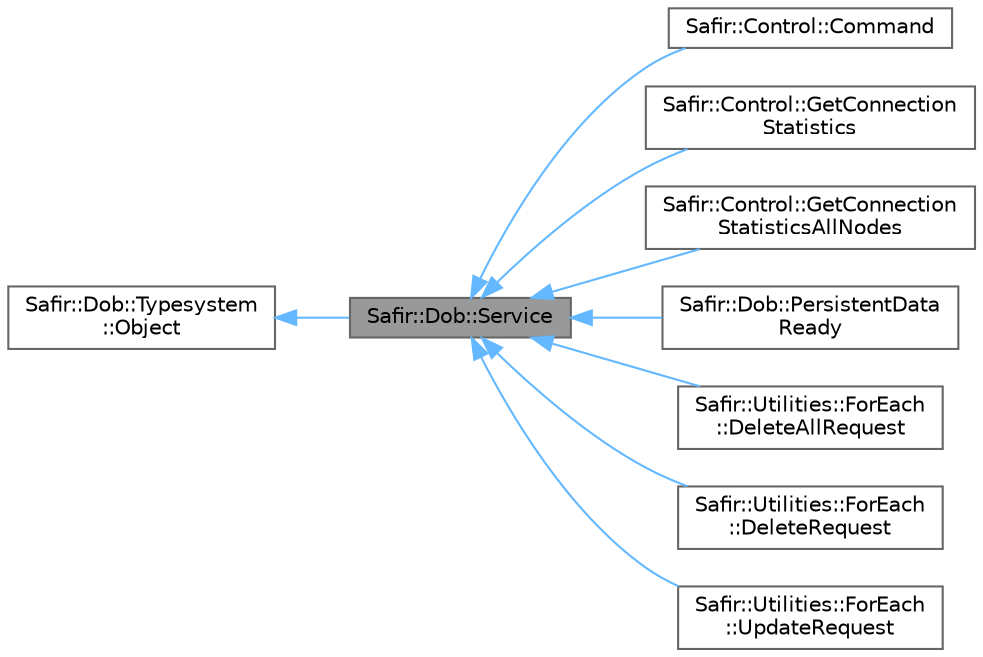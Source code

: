 digraph "Safir::Dob::Service"
{
 // LATEX_PDF_SIZE
  bgcolor="transparent";
  edge [fontname=Helvetica,fontsize=10,labelfontname=Helvetica,labelfontsize=10];
  node [fontname=Helvetica,fontsize=10,shape=box,height=0.2,width=0.4];
  rankdir="LR";
  Node1 [label="Safir::Dob::Service",height=0.2,width=0.4,color="gray40", fillcolor="grey60", style="filled", fontcolor="black",tooltip="The baseclass for all services."];
  Node2 -> Node1 [dir="back",color="steelblue1",style="solid"];
  Node2 [label="Safir::Dob::Typesystem\l::Object",height=0.2,width=0.4,color="gray40", fillcolor="white", style="filled",URL="$a01499.html",tooltip="The base class for all DOB objects."];
  Node1 -> Node3 [dir="back",color="steelblue1",style="solid"];
  Node3 [label="Safir::Control::Command",height=0.2,width=0.4,color="gray40", fillcolor="white", style="filled",URL="$a01671.html",tooltip="Command to stop, shutdown or reboot a specific node or a whole safir system."];
  Node1 -> Node4 [dir="back",color="steelblue1",style="solid"];
  Node4 [label="Safir::Control::GetConnection\lStatistics",height=0.2,width=0.4,color="gray40", fillcolor="white", style="filled",URL="$a01687.html",tooltip="Collect connection statistics from a singel node."];
  Node1 -> Node5 [dir="back",color="steelblue1",style="solid"];
  Node5 [label="Safir::Control::GetConnection\lStatisticsAllNodes",height=0.2,width=0.4,color="gray40", fillcolor="white", style="filled",URL="$a01691.html",tooltip="Collect connection statistics from all nodes in the system."];
  Node1 -> Node6 [dir="back",color="steelblue1",style="solid"];
  Node6 [label="Safir::Dob::PersistentData\lReady",height=0.2,width=0.4,color="gray40", fillcolor="white", style="filled",URL="$a01883.html",tooltip="This service is called by the persistency handler when the persistent data has been fed to the Dob."];
  Node1 -> Node7 [dir="back",color="steelblue1",style="solid"];
  Node7 [label="Safir::Utilities::ForEach\l::DeleteAllRequest",height=0.2,width=0.4,color="gray40", fillcolor="white", style="filled",URL="$a01955.html",tooltip="Definition of deleting all instances of a given type."];
  Node1 -> Node8 [dir="back",color="steelblue1",style="solid"];
  Node8 [label="Safir::Utilities::ForEach\l::DeleteRequest",height=0.2,width=0.4,color="gray40", fillcolor="white", style="filled",URL="$a01959.html",tooltip="Definition of deleting multiple objects using ForEach service request."];
  Node1 -> Node9 [dir="back",color="steelblue1",style="solid"];
  Node9 [label="Safir::Utilities::ForEach\l::UpdateRequest",height=0.2,width=0.4,color="gray40", fillcolor="white", style="filled",URL="$a01975.html",tooltip="Definition of updating multiple objects using ForEach service request."];
}
